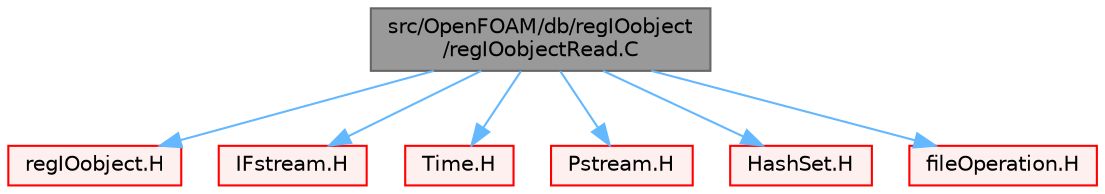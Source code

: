 digraph "src/OpenFOAM/db/regIOobject/regIOobjectRead.C"
{
 // LATEX_PDF_SIZE
  bgcolor="transparent";
  edge [fontname=Helvetica,fontsize=10,labelfontname=Helvetica,labelfontsize=10];
  node [fontname=Helvetica,fontsize=10,shape=box,height=0.2,width=0.4];
  Node1 [id="Node000001",label="src/OpenFOAM/db/regIOobject\l/regIOobjectRead.C",height=0.2,width=0.4,color="gray40", fillcolor="grey60", style="filled", fontcolor="black",tooltip=" "];
  Node1 -> Node2 [id="edge1_Node000001_Node000002",color="steelblue1",style="solid",tooltip=" "];
  Node2 [id="Node000002",label="regIOobject.H",height=0.2,width=0.4,color="red", fillcolor="#FFF0F0", style="filled",URL="$regIOobject_8H.html",tooltip=" "];
  Node1 -> Node123 [id="edge2_Node000001_Node000123",color="steelblue1",style="solid",tooltip=" "];
  Node123 [id="Node000123",label="IFstream.H",height=0.2,width=0.4,color="red", fillcolor="#FFF0F0", style="filled",URL="$IFstream_8H.html",tooltip=" "];
  Node1 -> Node138 [id="edge3_Node000001_Node000138",color="steelblue1",style="solid",tooltip=" "];
  Node138 [id="Node000138",label="Time.H",height=0.2,width=0.4,color="red", fillcolor="#FFF0F0", style="filled",URL="$Time_8H.html",tooltip=" "];
  Node1 -> Node253 [id="edge4_Node000001_Node000253",color="steelblue1",style="solid",tooltip=" "];
  Node253 [id="Node000253",label="Pstream.H",height=0.2,width=0.4,color="red", fillcolor="#FFF0F0", style="filled",URL="$Pstream_8H.html",tooltip=" "];
  Node1 -> Node145 [id="edge5_Node000001_Node000145",color="steelblue1",style="solid",tooltip=" "];
  Node145 [id="Node000145",label="HashSet.H",height=0.2,width=0.4,color="red", fillcolor="#FFF0F0", style="filled",URL="$HashSet_8H.html",tooltip=" "];
  Node1 -> Node254 [id="edge6_Node000001_Node000254",color="steelblue1",style="solid",tooltip=" "];
  Node254 [id="Node000254",label="fileOperation.H",height=0.2,width=0.4,color="red", fillcolor="#FFF0F0", style="filled",URL="$fileOperation_8H.html",tooltip=" "];
}
